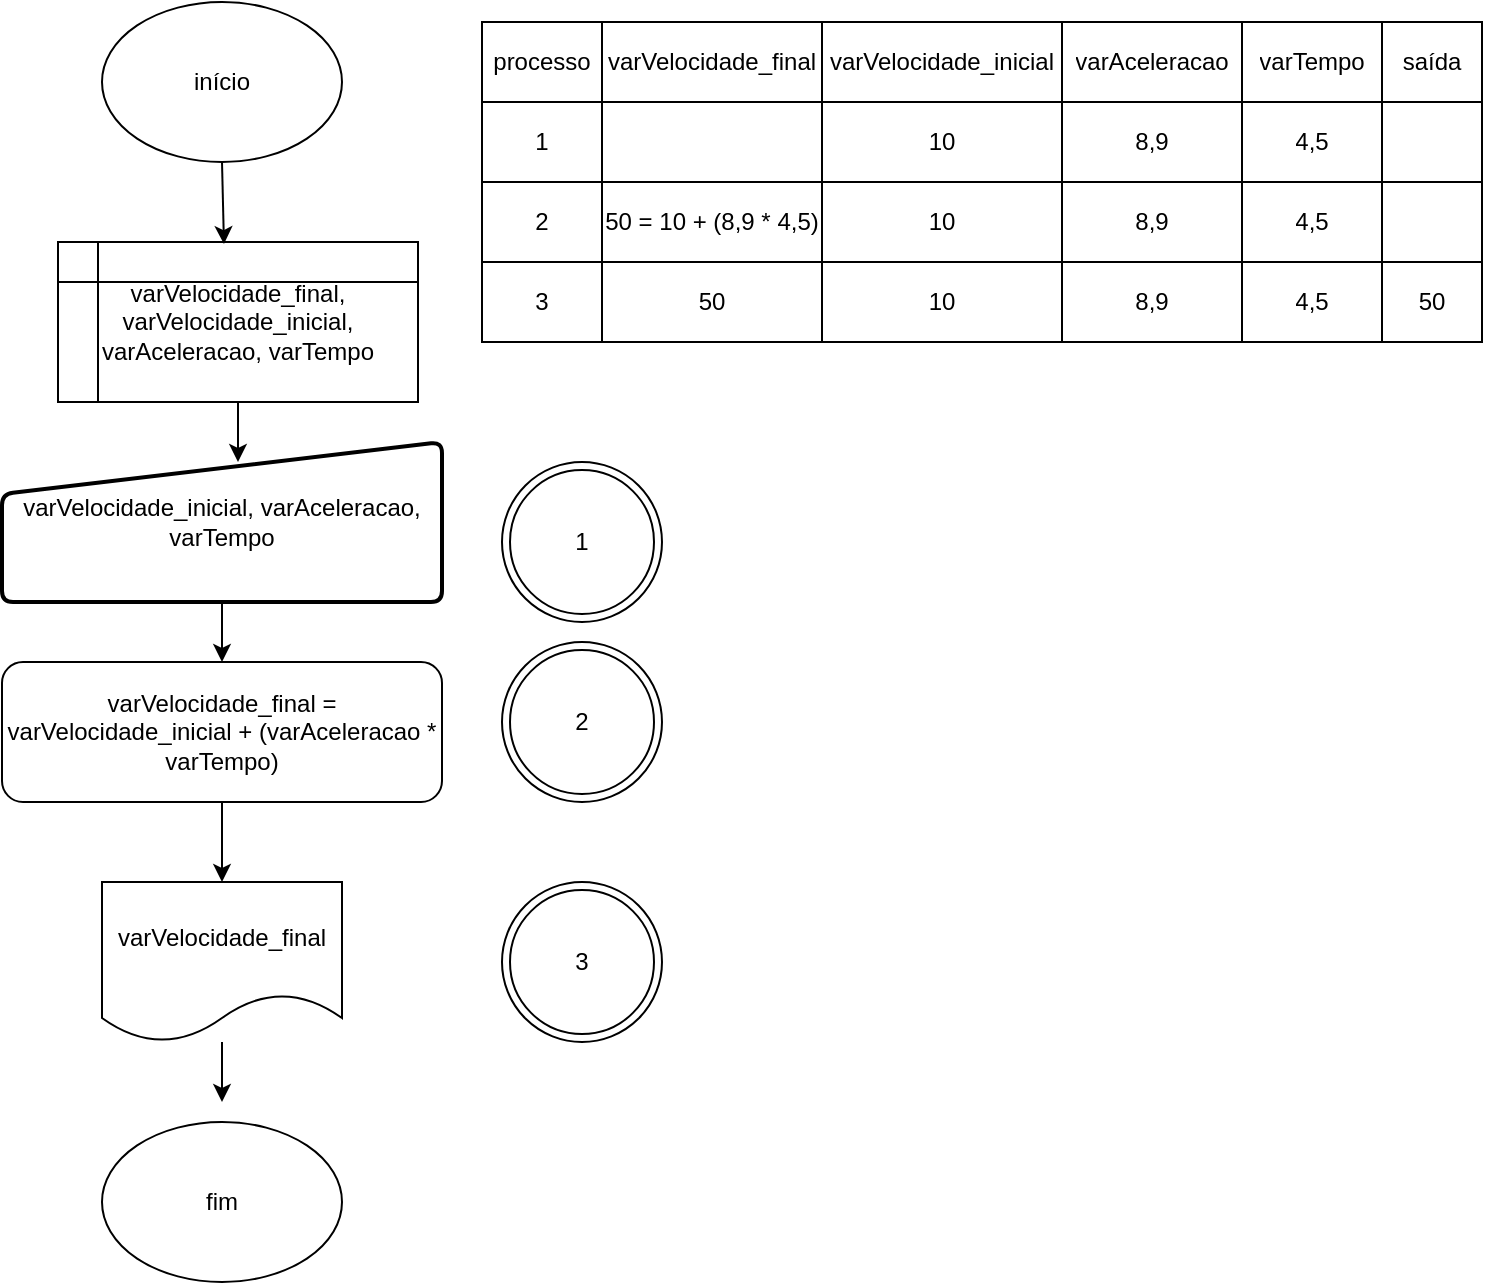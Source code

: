 <mxfile version="13.6.5" type="device"><diagram id="gxogL8vMBjaqENjynfDN" name="Page-1"><mxGraphModel dx="1422" dy="713" grid="1" gridSize="10" guides="1" tooltips="1" connect="1" arrows="1" fold="1" page="1" pageScale="1" pageWidth="827" pageHeight="1169" math="0" shadow="0"><root><mxCell id="0"/><mxCell id="1" parent="0"/><mxCell id="k--gOKLcQ25EjsKcfGi_-1" value="início" style="ellipse;whiteSpace=wrap;html=1;" parent="1" vertex="1"><mxGeometry x="60" y="30" width="120" height="80" as="geometry"/></mxCell><mxCell id="k--gOKLcQ25EjsKcfGi_-2" value="varVelocidade_final, varVelocidade_inicial, varAceleracao, varTempo" style="shape=internalStorage;whiteSpace=wrap;html=1;backgroundOutline=1;" parent="1" vertex="1"><mxGeometry x="38" y="150" width="180" height="80" as="geometry"/></mxCell><mxCell id="k--gOKLcQ25EjsKcfGi_-16" value="varVelocidade_inicial, varAceleracao, varTempo" style="html=1;strokeWidth=2;shape=manualInput;whiteSpace=wrap;rounded=1;size=26;arcSize=11;" parent="1" vertex="1"><mxGeometry x="10" y="250" width="220" height="80" as="geometry"/></mxCell><mxCell id="k--gOKLcQ25EjsKcfGi_-18" value="varVelocidade_final = varVelocidade_inicial + (varAceleracao * varTempo)" style="rounded=1;whiteSpace=wrap;html=1;" parent="1" vertex="1"><mxGeometry x="10" y="360" width="220" height="70" as="geometry"/></mxCell><mxCell id="k--gOKLcQ25EjsKcfGi_-19" value="varVelocidade_final" style="shape=document;whiteSpace=wrap;html=1;boundedLbl=1;" parent="1" vertex="1"><mxGeometry x="60" y="470" width="120" height="80" as="geometry"/></mxCell><mxCell id="k--gOKLcQ25EjsKcfGi_-20" value="fim" style="ellipse;whiteSpace=wrap;html=1;" parent="1" vertex="1"><mxGeometry x="60" y="590" width="120" height="80" as="geometry"/></mxCell><mxCell id="k--gOKLcQ25EjsKcfGi_-21" value="" style="endArrow=classic;html=1;exitX=0.5;exitY=1;exitDx=0;exitDy=0;entryX=0.461;entryY=0.013;entryDx=0;entryDy=0;entryPerimeter=0;" parent="1" source="k--gOKLcQ25EjsKcfGi_-1" target="k--gOKLcQ25EjsKcfGi_-2" edge="1"><mxGeometry width="50" height="50" relative="1" as="geometry"><mxPoint x="360" y="360" as="sourcePoint"/><mxPoint x="410" y="310" as="targetPoint"/></mxGeometry></mxCell><mxCell id="k--gOKLcQ25EjsKcfGi_-25" value="" style="endArrow=classic;html=1;exitX=0.5;exitY=1;exitDx=0;exitDy=0;" parent="1" source="k--gOKLcQ25EjsKcfGi_-2" edge="1"><mxGeometry width="50" height="50" relative="1" as="geometry"><mxPoint x="360" y="360" as="sourcePoint"/><mxPoint x="128" y="260" as="targetPoint"/></mxGeometry></mxCell><mxCell id="k--gOKLcQ25EjsKcfGi_-26" value="" style="endArrow=classic;html=1;exitX=0.5;exitY=1;exitDx=0;exitDy=0;entryX=0.5;entryY=0;entryDx=0;entryDy=0;" parent="1" source="k--gOKLcQ25EjsKcfGi_-16" target="k--gOKLcQ25EjsKcfGi_-18" edge="1"><mxGeometry width="50" height="50" relative="1" as="geometry"><mxPoint x="360" y="360" as="sourcePoint"/><mxPoint x="410" y="310" as="targetPoint"/></mxGeometry></mxCell><mxCell id="k--gOKLcQ25EjsKcfGi_-27" value="" style="endArrow=classic;html=1;exitX=0.5;exitY=1;exitDx=0;exitDy=0;entryX=0.5;entryY=0;entryDx=0;entryDy=0;" parent="1" source="k--gOKLcQ25EjsKcfGi_-18" target="k--gOKLcQ25EjsKcfGi_-19" edge="1"><mxGeometry width="50" height="50" relative="1" as="geometry"><mxPoint x="360" y="360" as="sourcePoint"/><mxPoint x="410" y="310" as="targetPoint"/></mxGeometry></mxCell><mxCell id="k--gOKLcQ25EjsKcfGi_-28" value="" style="endArrow=classic;html=1;" parent="1" source="k--gOKLcQ25EjsKcfGi_-19" edge="1"><mxGeometry width="50" height="50" relative="1" as="geometry"><mxPoint x="120" y="560" as="sourcePoint"/><mxPoint x="120" y="580" as="targetPoint"/></mxGeometry></mxCell><mxCell id="k--gOKLcQ25EjsKcfGi_-56" value="1" style="ellipse;shape=doubleEllipse;whiteSpace=wrap;html=1;aspect=fixed;" parent="1" vertex="1"><mxGeometry x="260" y="260" width="80" height="80" as="geometry"/></mxCell><mxCell id="k--gOKLcQ25EjsKcfGi_-57" value="2" style="ellipse;shape=doubleEllipse;whiteSpace=wrap;html=1;aspect=fixed;" parent="1" vertex="1"><mxGeometry x="260" y="350" width="80" height="80" as="geometry"/></mxCell><mxCell id="k--gOKLcQ25EjsKcfGi_-58" value="3" style="ellipse;shape=doubleEllipse;whiteSpace=wrap;html=1;aspect=fixed;" parent="1" vertex="1"><mxGeometry x="260" y="470" width="80" height="80" as="geometry"/></mxCell><mxCell id="k--gOKLcQ25EjsKcfGi_-3" value="" style="shape=table;html=1;whiteSpace=wrap;startSize=0;container=1;collapsible=0;childLayout=tableLayout;" parent="1" vertex="1"><mxGeometry x="250" y="40" width="500" height="160" as="geometry"/></mxCell><mxCell id="k--gOKLcQ25EjsKcfGi_-46" style="shape=partialRectangle;html=1;whiteSpace=wrap;collapsible=0;dropTarget=0;pointerEvents=0;fillColor=none;top=0;left=0;bottom=0;right=0;points=[[0,0.5],[1,0.5]];portConstraint=eastwest;" parent="k--gOKLcQ25EjsKcfGi_-3" vertex="1"><mxGeometry width="500" height="40" as="geometry"/></mxCell><mxCell id="k--gOKLcQ25EjsKcfGi_-47" value="processo" style="shape=partialRectangle;html=1;whiteSpace=wrap;connectable=0;fillColor=none;top=0;left=0;bottom=0;right=0;overflow=hidden;" parent="k--gOKLcQ25EjsKcfGi_-46" vertex="1"><mxGeometry width="60" height="40" as="geometry"/></mxCell><mxCell id="k--gOKLcQ25EjsKcfGi_-48" value="varVelocidade_final" style="shape=partialRectangle;html=1;whiteSpace=wrap;connectable=0;fillColor=none;top=0;left=0;bottom=0;right=0;overflow=hidden;" parent="k--gOKLcQ25EjsKcfGi_-46" vertex="1"><mxGeometry x="60" width="110" height="40" as="geometry"/></mxCell><mxCell id="k--gOKLcQ25EjsKcfGi_-49" value="varVelocidade_inicial" style="shape=partialRectangle;html=1;whiteSpace=wrap;connectable=0;fillColor=none;top=0;left=0;bottom=0;right=0;overflow=hidden;" parent="k--gOKLcQ25EjsKcfGi_-46" vertex="1"><mxGeometry x="170" width="120" height="40" as="geometry"/></mxCell><mxCell id="k--gOKLcQ25EjsKcfGi_-51" value="varAceleracao" style="shape=partialRectangle;html=1;whiteSpace=wrap;connectable=0;fillColor=none;top=0;left=0;bottom=0;right=0;overflow=hidden;" parent="k--gOKLcQ25EjsKcfGi_-46" vertex="1"><mxGeometry x="290" width="90" height="40" as="geometry"/></mxCell><mxCell id="RxO96Ds0Q9PcXDZEwMui-1" value="varTempo" style="shape=partialRectangle;html=1;whiteSpace=wrap;connectable=0;fillColor=none;top=0;left=0;bottom=0;right=0;overflow=hidden;" vertex="1" parent="k--gOKLcQ25EjsKcfGi_-46"><mxGeometry x="380" width="70" height="40" as="geometry"/></mxCell><mxCell id="RxO96Ds0Q9PcXDZEwMui-5" value="saída" style="shape=partialRectangle;html=1;whiteSpace=wrap;connectable=0;fillColor=none;top=0;left=0;bottom=0;right=0;overflow=hidden;" vertex="1" parent="k--gOKLcQ25EjsKcfGi_-46"><mxGeometry x="450" width="50" height="40" as="geometry"/></mxCell><mxCell id="k--gOKLcQ25EjsKcfGi_-41" style="shape=partialRectangle;html=1;whiteSpace=wrap;collapsible=0;dropTarget=0;pointerEvents=0;fillColor=none;top=0;left=0;bottom=0;right=0;points=[[0,0.5],[1,0.5]];portConstraint=eastwest;" parent="k--gOKLcQ25EjsKcfGi_-3" vertex="1"><mxGeometry y="40" width="500" height="40" as="geometry"/></mxCell><mxCell id="k--gOKLcQ25EjsKcfGi_-42" value="1" style="shape=partialRectangle;html=1;whiteSpace=wrap;connectable=0;fillColor=none;top=0;left=0;bottom=0;right=0;overflow=hidden;" parent="k--gOKLcQ25EjsKcfGi_-41" vertex="1"><mxGeometry width="60" height="40" as="geometry"/></mxCell><mxCell id="k--gOKLcQ25EjsKcfGi_-43" value="" style="shape=partialRectangle;html=1;whiteSpace=wrap;connectable=0;fillColor=none;top=0;left=0;bottom=0;right=0;overflow=hidden;" parent="k--gOKLcQ25EjsKcfGi_-41" vertex="1"><mxGeometry x="60" width="110" height="40" as="geometry"/></mxCell><mxCell id="k--gOKLcQ25EjsKcfGi_-44" value="10" style="shape=partialRectangle;html=1;whiteSpace=wrap;connectable=0;fillColor=none;top=0;left=0;bottom=0;right=0;overflow=hidden;" parent="k--gOKLcQ25EjsKcfGi_-41" vertex="1"><mxGeometry x="170" width="120" height="40" as="geometry"/></mxCell><mxCell id="k--gOKLcQ25EjsKcfGi_-52" value="8,9" style="shape=partialRectangle;html=1;whiteSpace=wrap;connectable=0;fillColor=none;top=0;left=0;bottom=0;right=0;overflow=hidden;" parent="k--gOKLcQ25EjsKcfGi_-41" vertex="1"><mxGeometry x="290" width="90" height="40" as="geometry"/></mxCell><mxCell id="RxO96Ds0Q9PcXDZEwMui-2" value="4,5" style="shape=partialRectangle;html=1;whiteSpace=wrap;connectable=0;fillColor=none;top=0;left=0;bottom=0;right=0;overflow=hidden;" vertex="1" parent="k--gOKLcQ25EjsKcfGi_-41"><mxGeometry x="380" width="70" height="40" as="geometry"/></mxCell><mxCell id="RxO96Ds0Q9PcXDZEwMui-6" style="shape=partialRectangle;html=1;whiteSpace=wrap;connectable=0;fillColor=none;top=0;left=0;bottom=0;right=0;overflow=hidden;" vertex="1" parent="k--gOKLcQ25EjsKcfGi_-41"><mxGeometry x="450" width="50" height="40" as="geometry"/></mxCell><mxCell id="k--gOKLcQ25EjsKcfGi_-4" value="" style="shape=partialRectangle;html=1;whiteSpace=wrap;collapsible=0;dropTarget=0;pointerEvents=0;fillColor=none;top=0;left=0;bottom=0;right=0;points=[[0,0.5],[1,0.5]];portConstraint=eastwest;" parent="k--gOKLcQ25EjsKcfGi_-3" vertex="1"><mxGeometry y="80" width="500" height="40" as="geometry"/></mxCell><mxCell id="k--gOKLcQ25EjsKcfGi_-38" value="2" style="shape=partialRectangle;html=1;whiteSpace=wrap;connectable=0;fillColor=none;top=0;left=0;bottom=0;right=0;overflow=hidden;" parent="k--gOKLcQ25EjsKcfGi_-4" vertex="1"><mxGeometry width="60" height="40" as="geometry"/></mxCell><mxCell id="k--gOKLcQ25EjsKcfGi_-35" value="50 = 10 + (8,9 * 4,5)" style="shape=partialRectangle;html=1;whiteSpace=wrap;connectable=0;fillColor=none;top=0;left=0;bottom=0;right=0;overflow=hidden;" parent="k--gOKLcQ25EjsKcfGi_-4" vertex="1"><mxGeometry x="60" width="110" height="40" as="geometry"/></mxCell><mxCell id="k--gOKLcQ25EjsKcfGi_-5" value="10" style="shape=partialRectangle;html=1;whiteSpace=wrap;connectable=0;fillColor=none;top=0;left=0;bottom=0;right=0;overflow=hidden;" parent="k--gOKLcQ25EjsKcfGi_-4" vertex="1"><mxGeometry x="170" width="120" height="40" as="geometry"/></mxCell><mxCell id="k--gOKLcQ25EjsKcfGi_-53" value="8,9" style="shape=partialRectangle;html=1;whiteSpace=wrap;connectable=0;fillColor=none;top=0;left=0;bottom=0;right=0;overflow=hidden;" parent="k--gOKLcQ25EjsKcfGi_-4" vertex="1"><mxGeometry x="290" width="90" height="40" as="geometry"/></mxCell><mxCell id="RxO96Ds0Q9PcXDZEwMui-3" value="4,5" style="shape=partialRectangle;html=1;whiteSpace=wrap;connectable=0;fillColor=none;top=0;left=0;bottom=0;right=0;overflow=hidden;" vertex="1" parent="k--gOKLcQ25EjsKcfGi_-4"><mxGeometry x="380" width="70" height="40" as="geometry"/></mxCell><mxCell id="RxO96Ds0Q9PcXDZEwMui-7" style="shape=partialRectangle;html=1;whiteSpace=wrap;connectable=0;fillColor=none;top=0;left=0;bottom=0;right=0;overflow=hidden;" vertex="1" parent="k--gOKLcQ25EjsKcfGi_-4"><mxGeometry x="450" width="50" height="40" as="geometry"/></mxCell><mxCell id="k--gOKLcQ25EjsKcfGi_-8" value="" style="shape=partialRectangle;html=1;whiteSpace=wrap;collapsible=0;dropTarget=0;pointerEvents=0;fillColor=none;top=0;left=0;bottom=0;right=0;points=[[0,0.5],[1,0.5]];portConstraint=eastwest;" parent="k--gOKLcQ25EjsKcfGi_-3" vertex="1"><mxGeometry y="120" width="500" height="40" as="geometry"/></mxCell><mxCell id="k--gOKLcQ25EjsKcfGi_-39" value="3" style="shape=partialRectangle;html=1;whiteSpace=wrap;connectable=0;fillColor=none;top=0;left=0;bottom=0;right=0;overflow=hidden;" parent="k--gOKLcQ25EjsKcfGi_-8" vertex="1"><mxGeometry width="60" height="40" as="geometry"/></mxCell><mxCell id="k--gOKLcQ25EjsKcfGi_-36" value="50" style="shape=partialRectangle;html=1;whiteSpace=wrap;connectable=0;fillColor=none;top=0;left=0;bottom=0;right=0;overflow=hidden;" parent="k--gOKLcQ25EjsKcfGi_-8" vertex="1"><mxGeometry x="60" width="110" height="40" as="geometry"/></mxCell><mxCell id="k--gOKLcQ25EjsKcfGi_-9" value="10" style="shape=partialRectangle;html=1;whiteSpace=wrap;connectable=0;fillColor=none;top=0;left=0;bottom=0;right=0;overflow=hidden;" parent="k--gOKLcQ25EjsKcfGi_-8" vertex="1"><mxGeometry x="170" width="120" height="40" as="geometry"/></mxCell><mxCell id="k--gOKLcQ25EjsKcfGi_-54" value="8,9" style="shape=partialRectangle;html=1;whiteSpace=wrap;connectable=0;fillColor=none;top=0;left=0;bottom=0;right=0;overflow=hidden;" parent="k--gOKLcQ25EjsKcfGi_-8" vertex="1"><mxGeometry x="290" width="90" height="40" as="geometry"/></mxCell><mxCell id="RxO96Ds0Q9PcXDZEwMui-4" value="4,5" style="shape=partialRectangle;html=1;whiteSpace=wrap;connectable=0;fillColor=none;top=0;left=0;bottom=0;right=0;overflow=hidden;" vertex="1" parent="k--gOKLcQ25EjsKcfGi_-8"><mxGeometry x="380" width="70" height="40" as="geometry"/></mxCell><mxCell id="RxO96Ds0Q9PcXDZEwMui-8" value="50" style="shape=partialRectangle;html=1;whiteSpace=wrap;connectable=0;fillColor=none;top=0;left=0;bottom=0;right=0;overflow=hidden;" vertex="1" parent="k--gOKLcQ25EjsKcfGi_-8"><mxGeometry x="450" width="50" height="40" as="geometry"/></mxCell></root></mxGraphModel></diagram></mxfile>